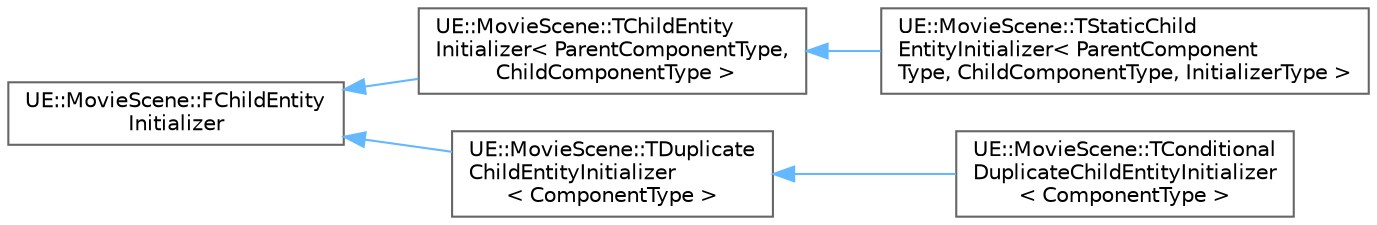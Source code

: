 digraph "Graphical Class Hierarchy"
{
 // INTERACTIVE_SVG=YES
 // LATEX_PDF_SIZE
  bgcolor="transparent";
  edge [fontname=Helvetica,fontsize=10,labelfontname=Helvetica,labelfontsize=10];
  node [fontname=Helvetica,fontsize=10,shape=box,height=0.2,width=0.4];
  rankdir="LR";
  Node0 [id="Node000000",label="UE::MovieScene::FChildEntity\lInitializer",height=0.2,width=0.4,color="grey40", fillcolor="white", style="filled",URL="$d2/db6/structUE_1_1MovieScene_1_1FChildEntityInitializer.html",tooltip=" "];
  Node0 -> Node1 [id="edge9420_Node000000_Node000001",dir="back",color="steelblue1",style="solid",tooltip=" "];
  Node1 [id="Node000001",label="UE::MovieScene::TChildEntity\lInitializer\< ParentComponentType,\l ChildComponentType \>",height=0.2,width=0.4,color="grey40", fillcolor="white", style="filled",URL="$db/d43/structUE_1_1MovieScene_1_1TChildEntityInitializer.html",tooltip=" "];
  Node1 -> Node2 [id="edge9421_Node000001_Node000002",dir="back",color="steelblue1",style="solid",tooltip=" "];
  Node2 [id="Node000002",label="UE::MovieScene::TStaticChild\lEntityInitializer\< ParentComponent\lType, ChildComponentType, InitializerType \>",height=0.2,width=0.4,color="grey40", fillcolor="white", style="filled",URL="$d4/d61/structUE_1_1MovieScene_1_1TStaticChildEntityInitializer.html",tooltip=" "];
  Node0 -> Node3 [id="edge9422_Node000000_Node000003",dir="back",color="steelblue1",style="solid",tooltip=" "];
  Node3 [id="Node000003",label="UE::MovieScene::TDuplicate\lChildEntityInitializer\l\< ComponentType \>",height=0.2,width=0.4,color="grey40", fillcolor="white", style="filled",URL="$d8/db0/structUE_1_1MovieScene_1_1TDuplicateChildEntityInitializer.html",tooltip=" "];
  Node3 -> Node4 [id="edge9423_Node000003_Node000004",dir="back",color="steelblue1",style="solid",tooltip=" "];
  Node4 [id="Node000004",label="UE::MovieScene::TConditional\lDuplicateChildEntityInitializer\l\< ComponentType \>",height=0.2,width=0.4,color="grey40", fillcolor="white", style="filled",URL="$dd/db7/structUE_1_1MovieScene_1_1TConditionalDuplicateChildEntityInitializer.html",tooltip=" "];
}
